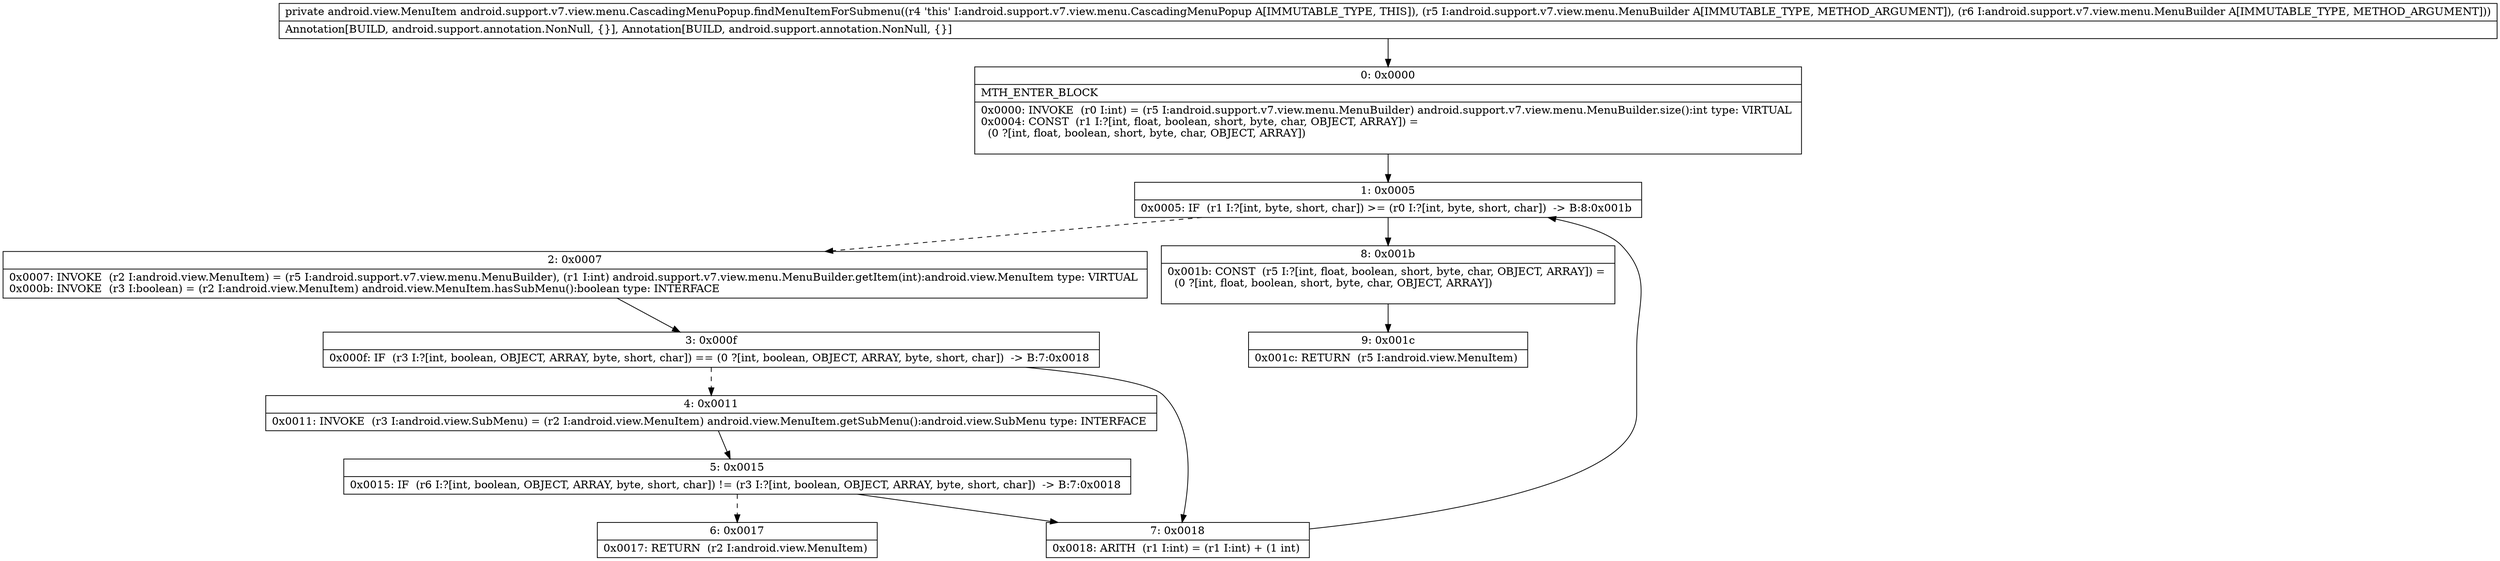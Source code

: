 digraph "CFG forandroid.support.v7.view.menu.CascadingMenuPopup.findMenuItemForSubmenu(Landroid\/support\/v7\/view\/menu\/MenuBuilder;Landroid\/support\/v7\/view\/menu\/MenuBuilder;)Landroid\/view\/MenuItem;" {
Node_0 [shape=record,label="{0\:\ 0x0000|MTH_ENTER_BLOCK\l|0x0000: INVOKE  (r0 I:int) = (r5 I:android.support.v7.view.menu.MenuBuilder) android.support.v7.view.menu.MenuBuilder.size():int type: VIRTUAL \l0x0004: CONST  (r1 I:?[int, float, boolean, short, byte, char, OBJECT, ARRAY]) = \l  (0 ?[int, float, boolean, short, byte, char, OBJECT, ARRAY])\l \l}"];
Node_1 [shape=record,label="{1\:\ 0x0005|0x0005: IF  (r1 I:?[int, byte, short, char]) \>= (r0 I:?[int, byte, short, char])  \-\> B:8:0x001b \l}"];
Node_2 [shape=record,label="{2\:\ 0x0007|0x0007: INVOKE  (r2 I:android.view.MenuItem) = (r5 I:android.support.v7.view.menu.MenuBuilder), (r1 I:int) android.support.v7.view.menu.MenuBuilder.getItem(int):android.view.MenuItem type: VIRTUAL \l0x000b: INVOKE  (r3 I:boolean) = (r2 I:android.view.MenuItem) android.view.MenuItem.hasSubMenu():boolean type: INTERFACE \l}"];
Node_3 [shape=record,label="{3\:\ 0x000f|0x000f: IF  (r3 I:?[int, boolean, OBJECT, ARRAY, byte, short, char]) == (0 ?[int, boolean, OBJECT, ARRAY, byte, short, char])  \-\> B:7:0x0018 \l}"];
Node_4 [shape=record,label="{4\:\ 0x0011|0x0011: INVOKE  (r3 I:android.view.SubMenu) = (r2 I:android.view.MenuItem) android.view.MenuItem.getSubMenu():android.view.SubMenu type: INTERFACE \l}"];
Node_5 [shape=record,label="{5\:\ 0x0015|0x0015: IF  (r6 I:?[int, boolean, OBJECT, ARRAY, byte, short, char]) != (r3 I:?[int, boolean, OBJECT, ARRAY, byte, short, char])  \-\> B:7:0x0018 \l}"];
Node_6 [shape=record,label="{6\:\ 0x0017|0x0017: RETURN  (r2 I:android.view.MenuItem) \l}"];
Node_7 [shape=record,label="{7\:\ 0x0018|0x0018: ARITH  (r1 I:int) = (r1 I:int) + (1 int) \l}"];
Node_8 [shape=record,label="{8\:\ 0x001b|0x001b: CONST  (r5 I:?[int, float, boolean, short, byte, char, OBJECT, ARRAY]) = \l  (0 ?[int, float, boolean, short, byte, char, OBJECT, ARRAY])\l \l}"];
Node_9 [shape=record,label="{9\:\ 0x001c|0x001c: RETURN  (r5 I:android.view.MenuItem) \l}"];
MethodNode[shape=record,label="{private android.view.MenuItem android.support.v7.view.menu.CascadingMenuPopup.findMenuItemForSubmenu((r4 'this' I:android.support.v7.view.menu.CascadingMenuPopup A[IMMUTABLE_TYPE, THIS]), (r5 I:android.support.v7.view.menu.MenuBuilder A[IMMUTABLE_TYPE, METHOD_ARGUMENT]), (r6 I:android.support.v7.view.menu.MenuBuilder A[IMMUTABLE_TYPE, METHOD_ARGUMENT]))  | Annotation[BUILD, android.support.annotation.NonNull, \{\}], Annotation[BUILD, android.support.annotation.NonNull, \{\}]\l}"];
MethodNode -> Node_0;
Node_0 -> Node_1;
Node_1 -> Node_2[style=dashed];
Node_1 -> Node_8;
Node_2 -> Node_3;
Node_3 -> Node_4[style=dashed];
Node_3 -> Node_7;
Node_4 -> Node_5;
Node_5 -> Node_6[style=dashed];
Node_5 -> Node_7;
Node_7 -> Node_1;
Node_8 -> Node_9;
}

